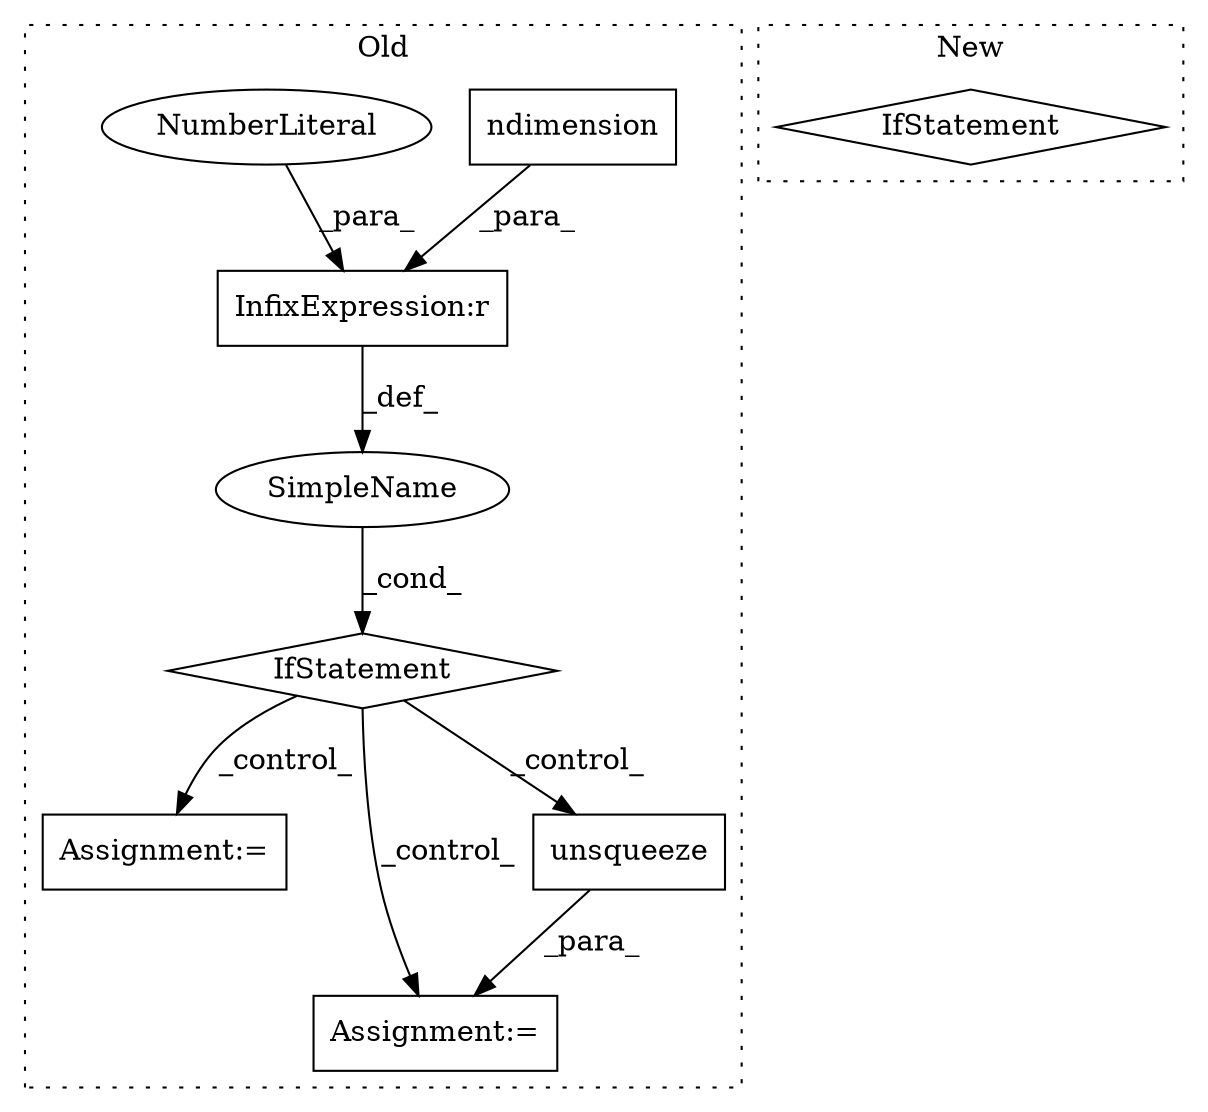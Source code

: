 digraph G {
subgraph cluster0 {
1 [label="ndimension" a="32" s="1944" l="12" shape="box"];
3 [label="IfStatement" a="25" s="1930,1961" l="4,2" shape="diamond"];
4 [label="InfixExpression:r" a="27" s="1956" l="4" shape="box"];
5 [label="NumberLiteral" a="34" s="1960" l="1" shape="ellipse"];
6 [label="Assignment:=" a="7" s="2021" l="1" shape="box"];
7 [label="SimpleName" a="42" s="" l="" shape="ellipse"];
8 [label="Assignment:=" a="7" s="1980" l="1" shape="box"];
9 [label="unsqueeze" a="32" s="1991,2002" l="10,1" shape="box"];
label = "Old";
style="dotted";
}
subgraph cluster1 {
2 [label="IfStatement" a="25" s="2057,2102" l="4,2" shape="diamond"];
label = "New";
style="dotted";
}
1 -> 4 [label="_para_"];
3 -> 6 [label="_control_"];
3 -> 9 [label="_control_"];
3 -> 8 [label="_control_"];
4 -> 7 [label="_def_"];
5 -> 4 [label="_para_"];
7 -> 3 [label="_cond_"];
9 -> 8 [label="_para_"];
}